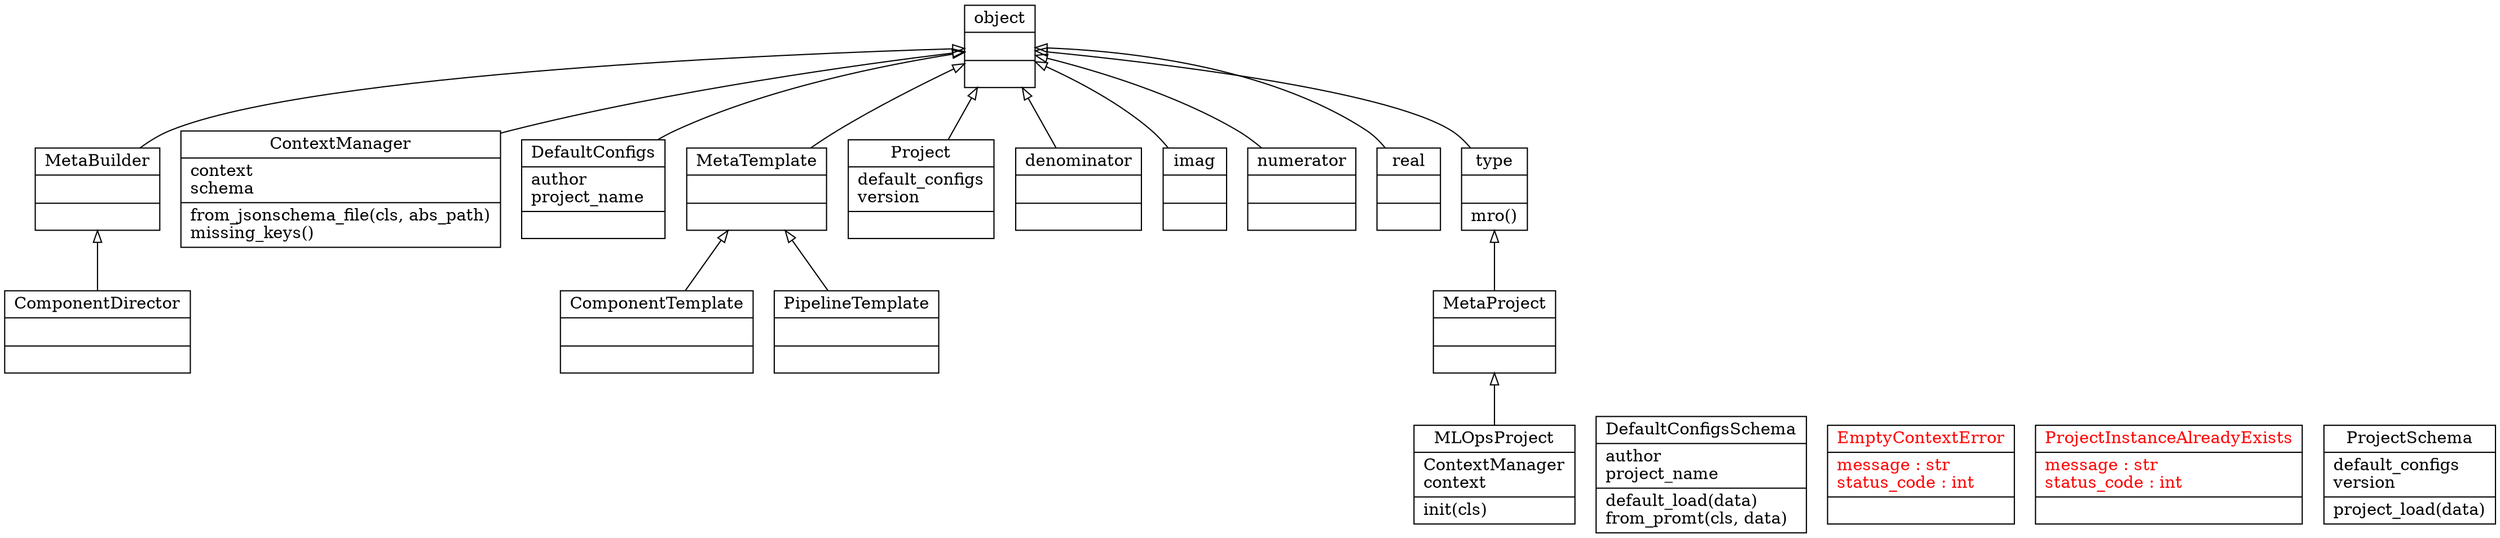 digraph "classes" {
charset="utf-8"
rankdir=BT
"0" [label="{ComponentDirector|\l|}", shape="record"];
"1" [label="{ComponentTemplate|\l|}", shape="record"];
"2" [label="{ContextManager|context\lschema\l|from_jsonschema_file(cls, abs_path)\lmissing_keys()\l}", shape="record"];
"3" [label="{DefaultConfigs|author\lproject_name\l|}", shape="record"];
"4" [label="{DefaultConfigsSchema|author\lproject_name\l|default_load(data)\lfrom_promt(cls, data)\l}", shape="record"];
"5" [fontcolor="red", label="{EmptyContextError|message : str\lstatus_code : int\l|}", shape="record"];
"6" [label="{MLOpsProject|ContextManager\lcontext\l|init(cls)\l}", shape="record"];
"7" [label="{MetaBuilder|\l|}", shape="record"];
"8" [label="{MetaProject|\l|}", shape="record"];
"9" [label="{MetaTemplate|\l|}", shape="record"];
"10" [label="{PipelineTemplate|\l|}", shape="record"];
"11" [label="{Project|default_configs\lversion\l|}", shape="record"];
"12" [fontcolor="red", label="{ProjectInstanceAlreadyExists|message : str\lstatus_code : int\l|}", shape="record"];
"13" [label="{ProjectSchema|default_configs\lversion\l|project_load(data)\l}", shape="record"];
"14" [label="{denominator|\l|}", shape="record"];
"15" [label="{imag|\l|}", shape="record"];
"16" [label="{numerator|\l|}", shape="record"];
"17" [label="{object|\l|}", shape="record"];
"18" [label="{real|\l|}", shape="record"];
"19" [label="{type|\l|mro()\l}", shape="record"];
"0" -> "7" [arrowhead="empty", arrowtail="none"];
"1" -> "9" [arrowhead="empty", arrowtail="none"];
"2" -> "17" [arrowhead="empty", arrowtail="none"];
"3" -> "17" [arrowhead="empty", arrowtail="none"];
"6" -> "8" [arrowhead="empty", arrowtail="none"];
"7" -> "17" [arrowhead="empty", arrowtail="none"];
"8" -> "19" [arrowhead="empty", arrowtail="none"];
"9" -> "17" [arrowhead="empty", arrowtail="none"];
"10" -> "9" [arrowhead="empty", arrowtail="none"];
"11" -> "17" [arrowhead="empty", arrowtail="none"];
"14" -> "17" [arrowhead="empty", arrowtail="none"];
"15" -> "17" [arrowhead="empty", arrowtail="none"];
"16" -> "17" [arrowhead="empty", arrowtail="none"];
"18" -> "17" [arrowhead="empty", arrowtail="none"];
"19" -> "17" [arrowhead="empty", arrowtail="none"];
}
